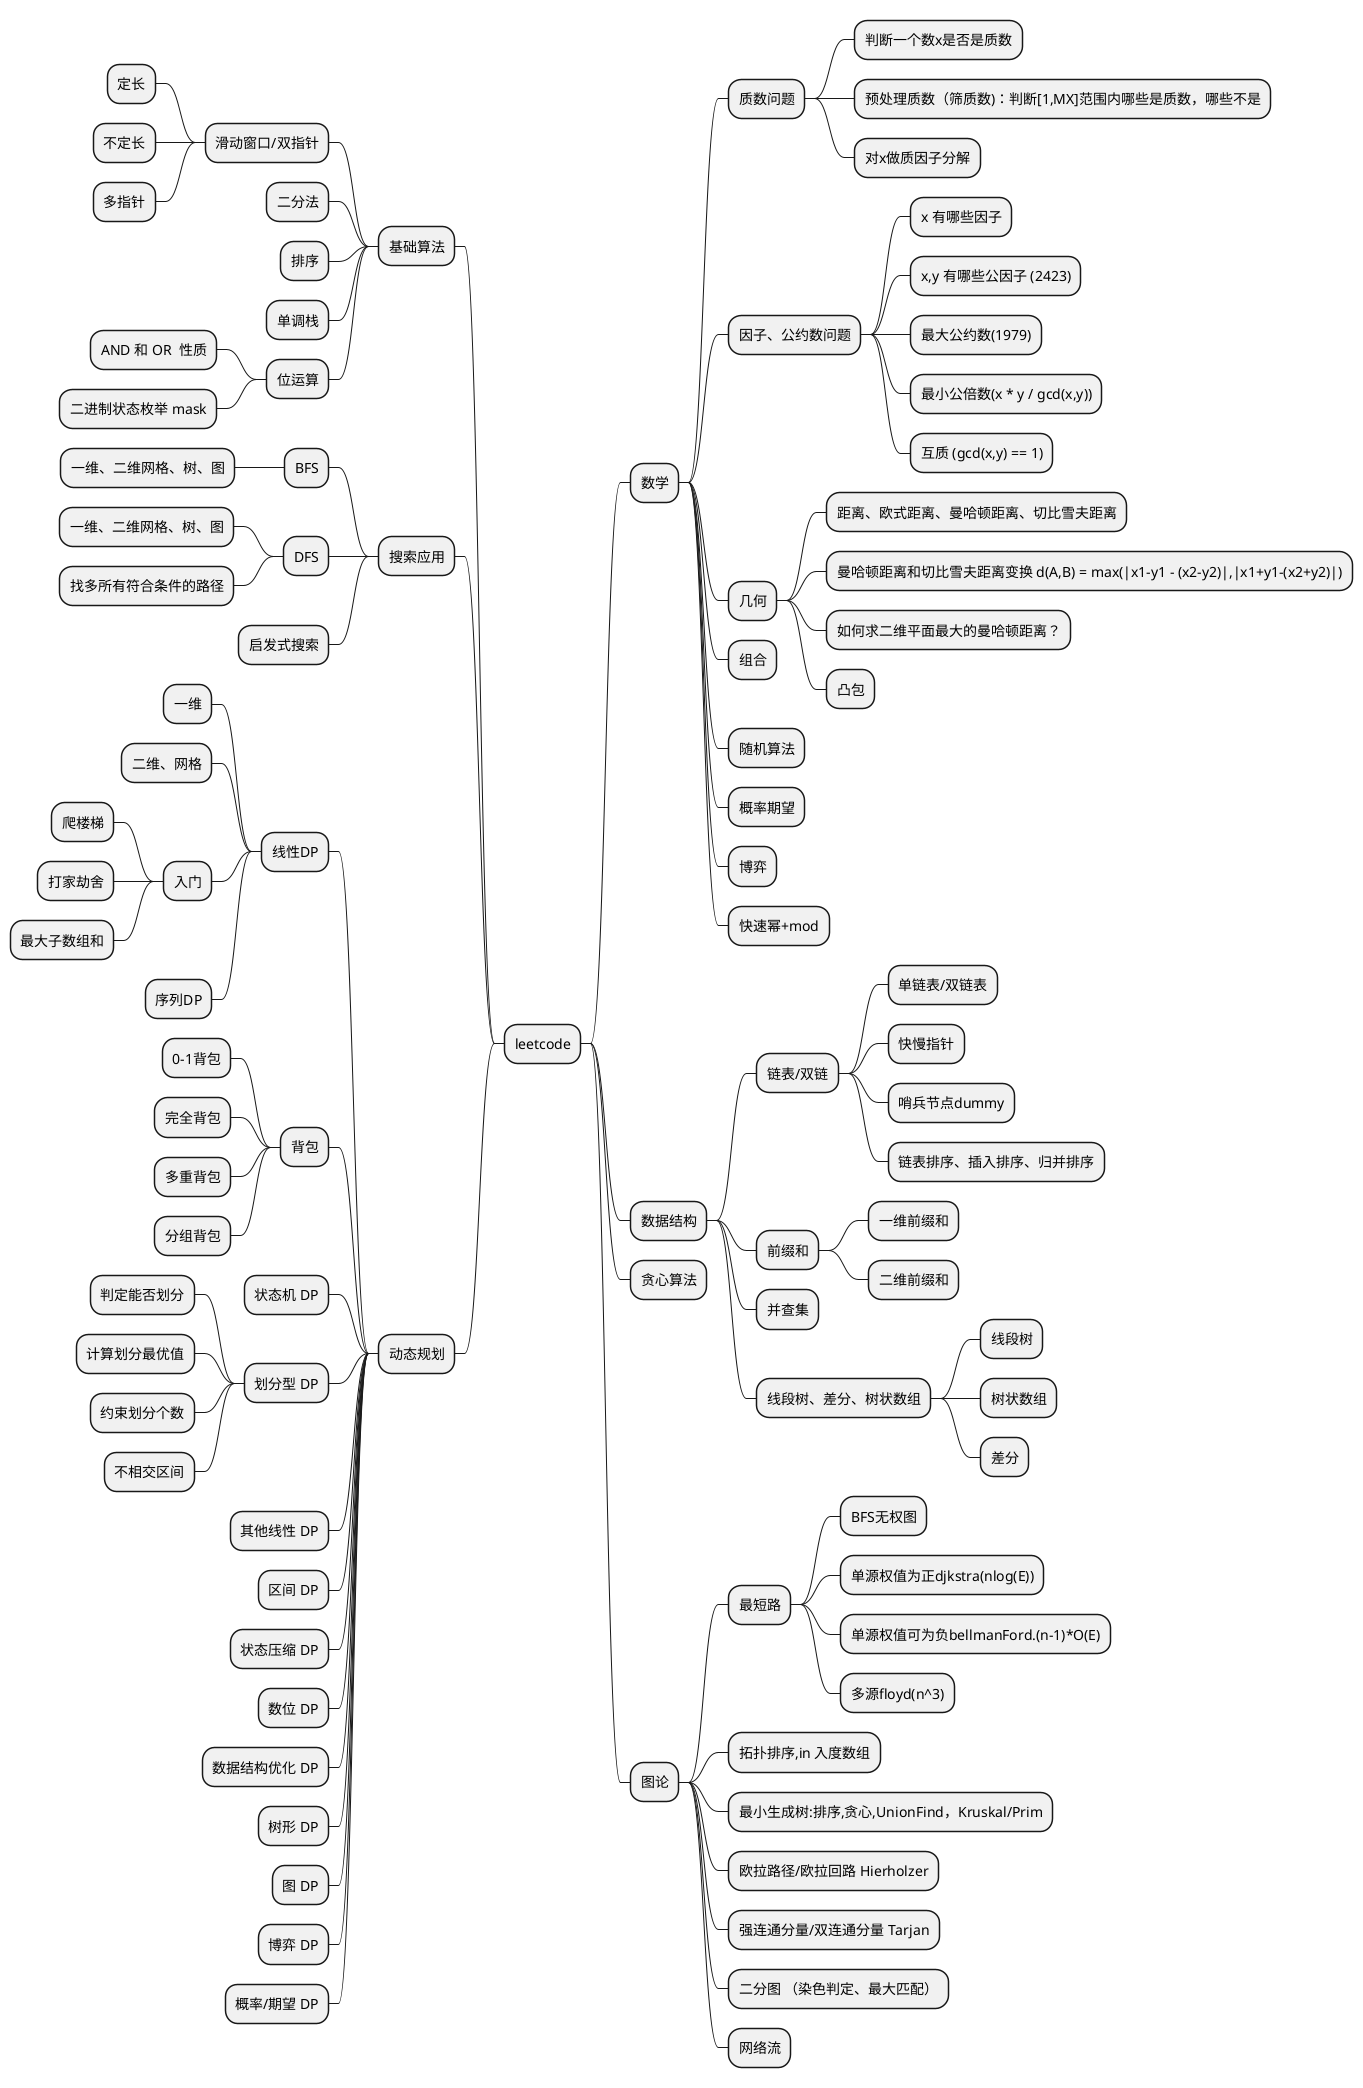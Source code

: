 @startmindmap
* leetcode
** 数学
*** 质数问题
**** 判断一个数x是否是质数
**** 预处理质数（筛质数)：判断[1,MX]范围内哪些是质数，哪些不是
**** 对x做质因子分解
*** 因子、公约数问题
**** x 有哪些因子
**** x,y 有哪些公因子 (2423)
**** 最大公约数(1979)
**** 最小公倍数(x * y / gcd(x,y))
**** 互质 (gcd(x,y) == 1)
*** 几何
**** 距离、欧式距离、曼哈顿距离、切比雪夫距离
**** 曼哈顿距离和切比雪夫距离变换 d(A,B) = max(|x1-y1 - (x2-y2)|,|x1+y1-(x2+y2)|)
**** 如何求二维平面最大的曼哈顿距离？
**** 凸包
*** 组合
*** 随机算法
*** 概率期望
*** 博弈
*** 快速幂+mod


** 数据结构
*** 链表/双链
**** 单链表/双链表
**** 快慢指针
**** 哨兵节点dummy
**** 链表排序、插入排序、归并排序

*** 前缀和
**** 一维前缀和
**** 二维前缀和

*** 并查集

*** 线段树、差分、树状数组
**** 线段树
**** 树状数组
**** 差分



** 贪心算法

** 图论
*** 最短路
**** BFS无权图
**** 单源权值为正djkstra(nlog(E))
**** 单源权值可为负bellmanFord.(n-1)*O(E)
**** 多源floyd(n^3)

*** 拓扑排序,in 入度数组

*** 最小生成树:排序,贪心,UnionFind，Kruskal/Prim

*** 欧拉路径/欧拉回路 Hierholzer

*** 强连通分量/双连通分量 Tarjan

*** 二分图 （染色判定、最大匹配）

*** 网络流


left side

** 基础算法

*** 滑动窗口/双指针
**** 定长
**** 不定长
**** 多指针
*** 二分法
*** 排序
*** 单调栈
*** 位运算
**** AND 和 OR  性质
**** 二进制状态枚举 mask

** 搜索应用
*** BFS
**** 一维、二维网格、树、图
*** DFS
**** 一维、二维网格、树、图
**** 找多所有符合条件的路径
*** 启发式搜索

** 动态规划
*** 线性DP
**** 一维
**** 二维、网格
**** 入门
***** 爬楼梯
***** 打家劫舍
***** 最大子数组和
**** 序列DP

*** 背包
**** 0-1背包
**** 完全背包
**** 多重背包
**** 分组背包

*** 状态机 DP
*** 划分型 DP
**** 判定能否划分
**** 计算划分最优值
**** 约束划分个数
**** 不相交区间
*** 其他线性 DP
*** 区间 DP
*** 状态压缩 DP
*** 数位 DP
*** 数据结构优化 DP
*** 树形 DP
*** 图 DP
*** 博弈 DP
*** 概率/期望 DP

@endmindmap